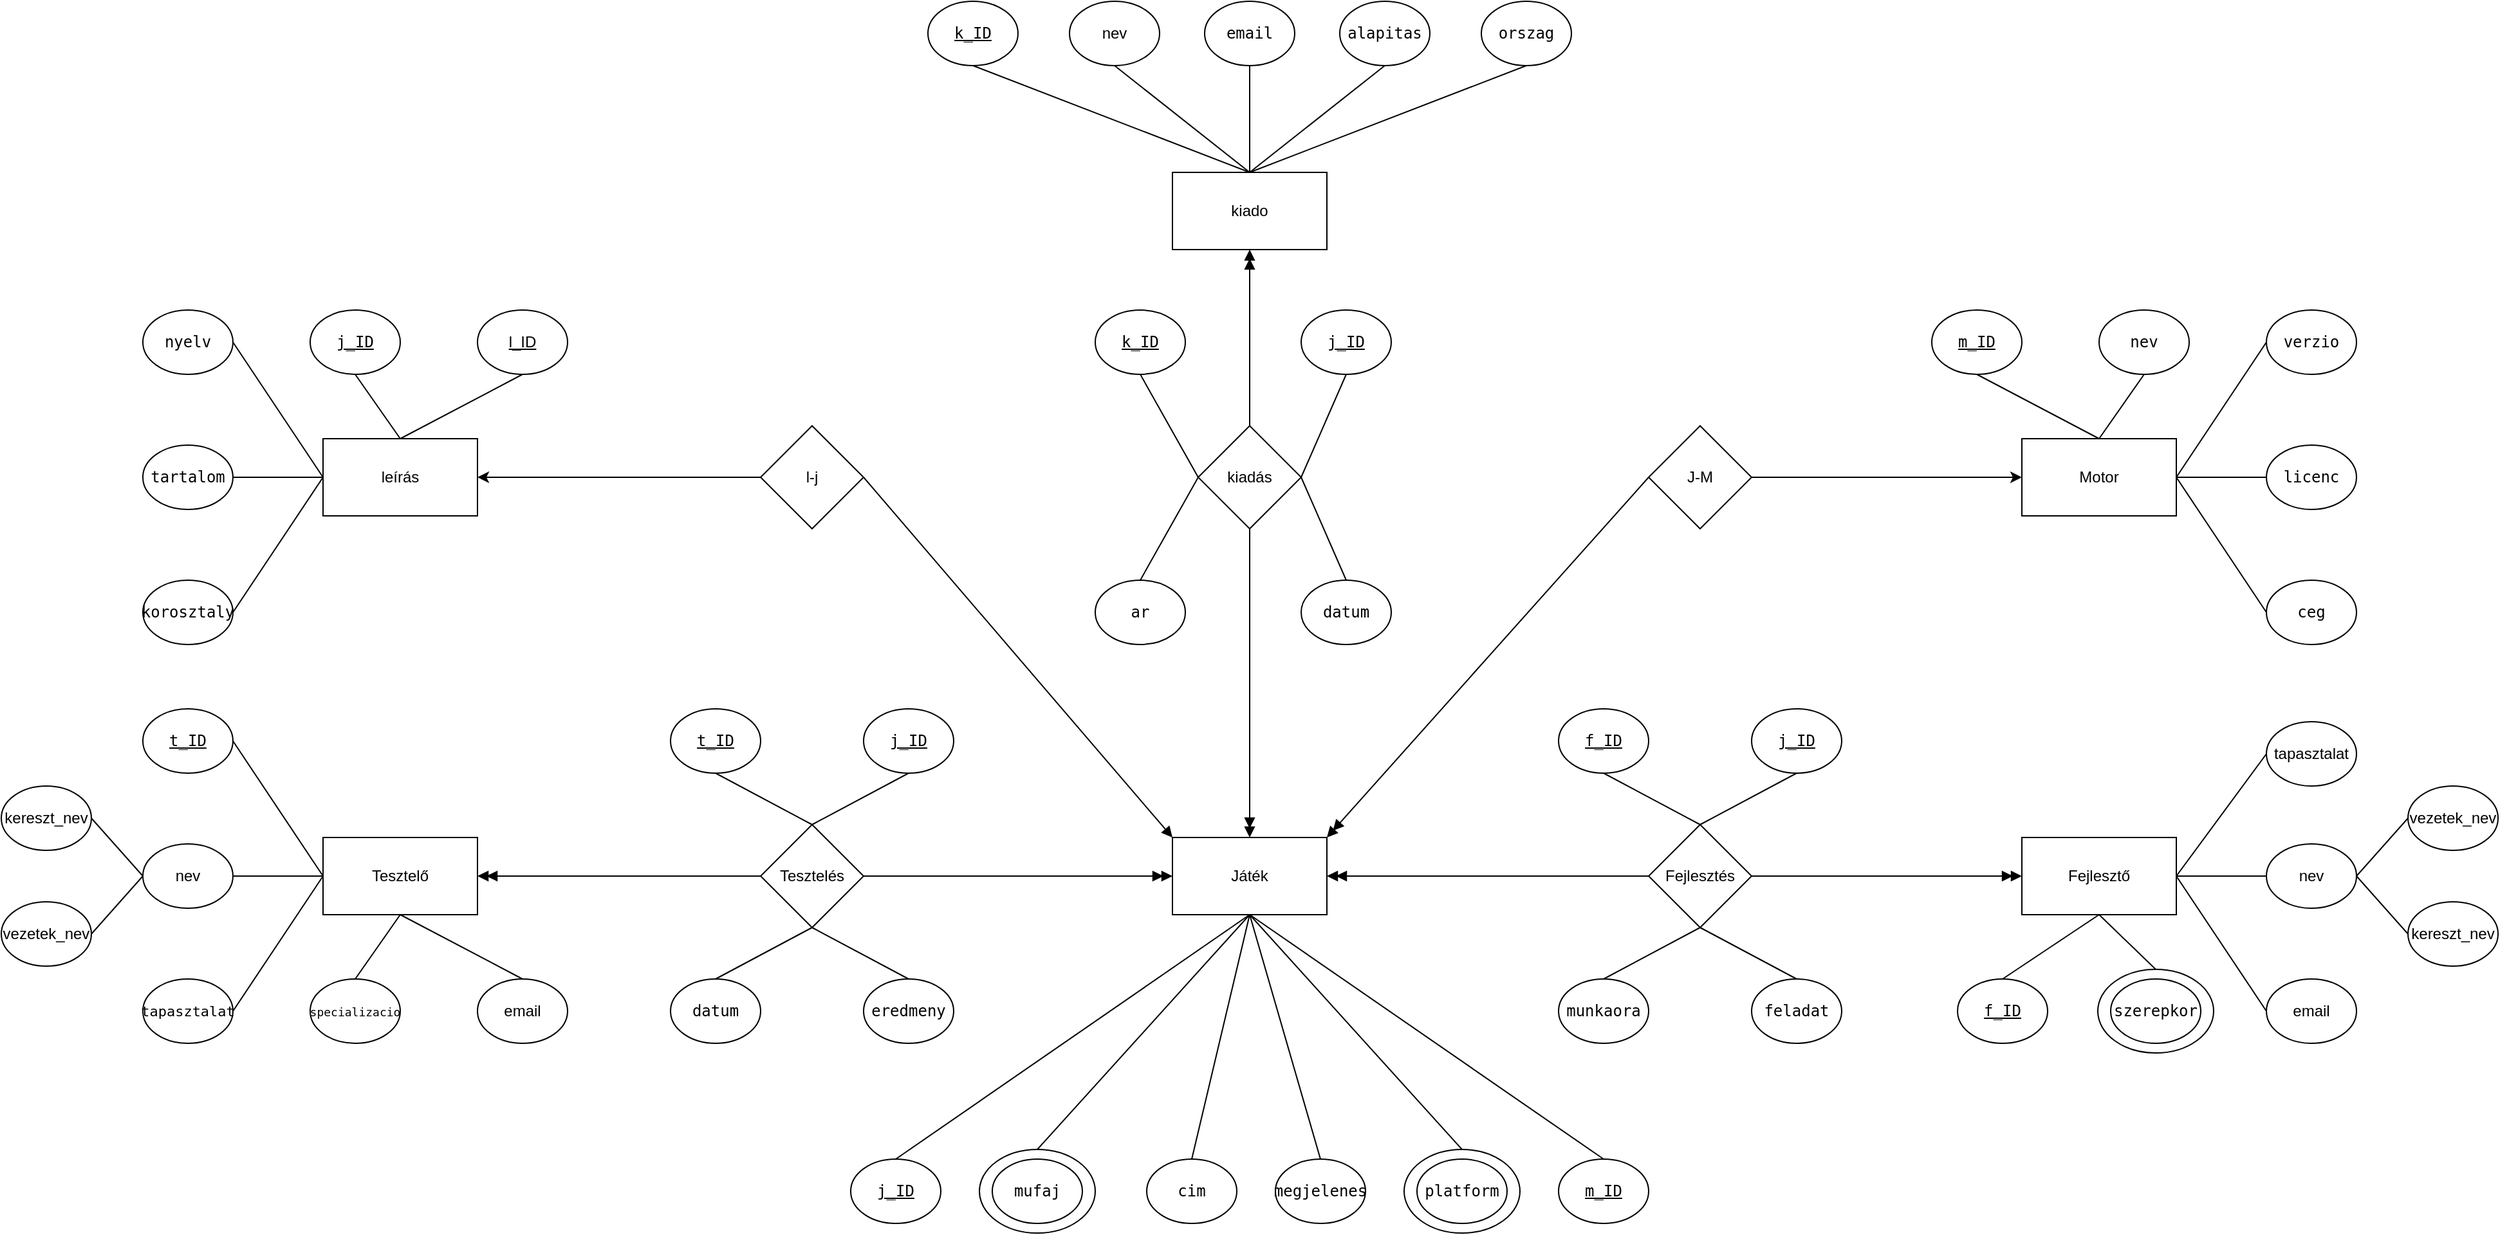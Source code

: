 <mxfile version="28.2.8">
  <diagram name="1 oldal" id="bDDifhVM9WBcjqxZVbRq">
    <mxGraphModel dx="2595" dy="1638" grid="1" gridSize="10" guides="1" tooltips="1" connect="1" arrows="1" fold="1" page="1" pageScale="1" pageWidth="1169" pageHeight="827" math="0" shadow="0">
      <root>
        <mxCell id="0" />
        <mxCell id="1" parent="0" />
        <mxCell id="b0E-b6A70vQdtOUJ7RUX-14" style="edgeStyle=orthogonalEdgeStyle;rounded=0;orthogonalLoop=1;jettySize=auto;html=1;exitX=0;exitY=0.5;exitDx=0;exitDy=0;endArrow=doubleBlock;endFill=1;entryX=1;entryY=0.5;entryDx=0;entryDy=0;" parent="1" source="b0E-b6A70vQdtOUJ7RUX-5" target="b0E-b6A70vQdtOUJ7RUX-25" edge="1">
          <mxGeometry relative="1" as="geometry">
            <mxPoint x="460" y="130" as="targetPoint" />
          </mxGeometry>
        </mxCell>
        <mxCell id="b0E-b6A70vQdtOUJ7RUX-15" style="edgeStyle=orthogonalEdgeStyle;rounded=0;orthogonalLoop=1;jettySize=auto;html=1;exitX=1;exitY=0.5;exitDx=0;exitDy=0;entryX=0;entryY=0.5;entryDx=0;entryDy=0;endArrow=doubleBlock;endFill=1;" parent="1" source="b0E-b6A70vQdtOUJ7RUX-5" target="b0E-b6A70vQdtOUJ7RUX-30" edge="1">
          <mxGeometry relative="1" as="geometry" />
        </mxCell>
        <mxCell id="b0E-b6A70vQdtOUJ7RUX-5" value="Fejlesztés" style="rhombus;whiteSpace=wrap;html=1;" parent="1" vertex="1">
          <mxGeometry x="730" y="280" width="80" height="80" as="geometry" />
        </mxCell>
        <mxCell id="b0E-b6A70vQdtOUJ7RUX-8" style="edgeStyle=orthogonalEdgeStyle;rounded=0;orthogonalLoop=1;jettySize=auto;html=1;exitX=1;exitY=0.5;exitDx=0;exitDy=0;entryX=0;entryY=0.5;entryDx=0;entryDy=0;endArrow=classic;endFill=1;" parent="1" source="b0E-b6A70vQdtOUJ7RUX-6" target="b0E-b6A70vQdtOUJ7RUX-29" edge="1">
          <mxGeometry relative="1" as="geometry" />
        </mxCell>
        <mxCell id="b0E-b6A70vQdtOUJ7RUX-6" value="J-M" style="rhombus;whiteSpace=wrap;html=1;" parent="1" vertex="1">
          <mxGeometry x="730" y="-30" width="80" height="80" as="geometry" />
        </mxCell>
        <mxCell id="b0E-b6A70vQdtOUJ7RUX-11" style="edgeStyle=orthogonalEdgeStyle;rounded=0;orthogonalLoop=1;jettySize=auto;html=1;exitX=0;exitY=0.5;exitDx=0;exitDy=0;entryX=1;entryY=0.5;entryDx=0;entryDy=0;endArrow=classic;endFill=1;" parent="1" source="b0E-b6A70vQdtOUJ7RUX-9" target="b0E-b6A70vQdtOUJ7RUX-32" edge="1">
          <mxGeometry relative="1" as="geometry" />
        </mxCell>
        <mxCell id="b0E-b6A70vQdtOUJ7RUX-9" value="l-j" style="rhombus;whiteSpace=wrap;html=1;" parent="1" vertex="1">
          <mxGeometry x="40" y="-30" width="80" height="80" as="geometry" />
        </mxCell>
        <mxCell id="b0E-b6A70vQdtOUJ7RUX-16" style="edgeStyle=orthogonalEdgeStyle;rounded=0;orthogonalLoop=1;jettySize=auto;html=1;exitX=1;exitY=0.5;exitDx=0;exitDy=0;entryX=0;entryY=0.5;entryDx=0;entryDy=0;endArrow=doubleBlock;endFill=1;" parent="1" source="b0E-b6A70vQdtOUJ7RUX-13" target="b0E-b6A70vQdtOUJ7RUX-25" edge="1">
          <mxGeometry relative="1" as="geometry">
            <Array as="points">
              <mxPoint x="290" y="320" />
              <mxPoint x="290" y="320" />
            </Array>
          </mxGeometry>
        </mxCell>
        <mxCell id="b0E-b6A70vQdtOUJ7RUX-17" style="edgeStyle=orthogonalEdgeStyle;rounded=0;orthogonalLoop=1;jettySize=auto;html=1;exitX=0;exitY=0.5;exitDx=0;exitDy=0;entryX=1;entryY=0.5;entryDx=0;entryDy=0;endArrow=doubleBlock;endFill=1;" parent="1" source="b0E-b6A70vQdtOUJ7RUX-13" target="b0E-b6A70vQdtOUJ7RUX-31" edge="1">
          <mxGeometry relative="1" as="geometry" />
        </mxCell>
        <mxCell id="b0E-b6A70vQdtOUJ7RUX-13" value="Tesztelés" style="rhombus;whiteSpace=wrap;html=1;" parent="1" vertex="1">
          <mxGeometry x="40" y="280" width="80" height="80" as="geometry" />
        </mxCell>
        <mxCell id="b0E-b6A70vQdtOUJ7RUX-19" value="kiadás" style="rhombus;whiteSpace=wrap;html=1;" parent="1" vertex="1">
          <mxGeometry x="380" y="-30" width="80" height="80" as="geometry" />
        </mxCell>
        <mxCell id="b0E-b6A70vQdtOUJ7RUX-23" value="" style="endArrow=none;html=1;rounded=0;exitX=0.5;exitY=0;exitDx=0;exitDy=0;entryX=0.5;entryY=1;entryDx=0;entryDy=0;endFill=0;startArrow=doubleBlock;startFill=1;" parent="1" source="b0E-b6A70vQdtOUJ7RUX-25" target="b0E-b6A70vQdtOUJ7RUX-19" edge="1">
          <mxGeometry width="50" height="50" relative="1" as="geometry">
            <mxPoint x="470" y="330" as="sourcePoint" />
            <mxPoint x="520" y="280" as="targetPoint" />
          </mxGeometry>
        </mxCell>
        <mxCell id="b0E-b6A70vQdtOUJ7RUX-24" value="" style="endArrow=none;html=1;rounded=0;exitX=0.5;exitY=1;exitDx=0;exitDy=0;endFill=0;startArrow=doubleBlock;startFill=1;" parent="1" source="b0E-b6A70vQdtOUJ7RUX-28" target="b0E-b6A70vQdtOUJ7RUX-19" edge="1">
          <mxGeometry width="50" height="50" relative="1" as="geometry">
            <mxPoint x="590" y="-177" as="sourcePoint" />
            <mxPoint x="420" y="23" as="targetPoint" />
          </mxGeometry>
        </mxCell>
        <mxCell id="b0E-b6A70vQdtOUJ7RUX-25" value="Játék" style="rounded=0;whiteSpace=wrap;html=1;" parent="1" vertex="1">
          <mxGeometry x="360" y="290" width="120" height="60" as="geometry" />
        </mxCell>
        <mxCell id="b0E-b6A70vQdtOUJ7RUX-28" value="kiado" style="rounded=0;whiteSpace=wrap;html=1;" parent="1" vertex="1">
          <mxGeometry x="360" y="-227" width="120" height="60" as="geometry" />
        </mxCell>
        <mxCell id="b0E-b6A70vQdtOUJ7RUX-29" value="Motor" style="rounded=0;whiteSpace=wrap;html=1;" parent="1" vertex="1">
          <mxGeometry x="1020" y="-20" width="120" height="60" as="geometry" />
        </mxCell>
        <mxCell id="b0E-b6A70vQdtOUJ7RUX-30" value="Fejlesztő" style="rounded=0;whiteSpace=wrap;html=1;" parent="1" vertex="1">
          <mxGeometry x="1020" y="290" width="120" height="60" as="geometry" />
        </mxCell>
        <mxCell id="b0E-b6A70vQdtOUJ7RUX-31" value="Tesztelő" style="rounded=0;whiteSpace=wrap;html=1;" parent="1" vertex="1">
          <mxGeometry x="-300" y="290" width="120" height="60" as="geometry" />
        </mxCell>
        <mxCell id="b0E-b6A70vQdtOUJ7RUX-32" value="leírás" style="rounded=0;whiteSpace=wrap;html=1;" parent="1" vertex="1">
          <mxGeometry x="-300" y="-20" width="120" height="60" as="geometry" />
        </mxCell>
        <mxCell id="b0E-b6A70vQdtOUJ7RUX-36" value="&lt;code data-end=&quot;597&quot; data-start=&quot;592&quot;&gt;cim&lt;/code&gt;" style="ellipse;whiteSpace=wrap;html=1;" parent="1" vertex="1">
          <mxGeometry x="340" y="540" width="70" height="50" as="geometry" />
        </mxCell>
        <mxCell id="b0E-b6A70vQdtOUJ7RUX-38" value="&lt;code data-end=&quot;580&quot; data-start=&quot;571&quot;&gt;&lt;u&gt;j_ID&lt;/u&gt;&lt;/code&gt;" style="ellipse;whiteSpace=wrap;html=1;" parent="1" vertex="1">
          <mxGeometry x="110" y="540" width="70" height="50" as="geometry" />
        </mxCell>
        <mxCell id="b0E-b6A70vQdtOUJ7RUX-41" value="&lt;code data-end=&quot;676&quot; data-start=&quot;661&quot;&gt;megjelenes&lt;/code&gt;" style="ellipse;whiteSpace=wrap;html=1;" parent="1" vertex="1">
          <mxGeometry x="440" y="540" width="70" height="50" as="geometry" />
        </mxCell>
        <mxCell id="b0E-b6A70vQdtOUJ7RUX-42" value="&lt;code data-end=&quot;710&quot; data-start=&quot;700&quot;&gt;platform&lt;/code&gt;" style="ellipse;whiteSpace=wrap;html=1;" parent="1" vertex="1">
          <mxGeometry x="550" y="540" width="70" height="50" as="geometry" />
        </mxCell>
        <mxCell id="b0E-b6A70vQdtOUJ7RUX-43" value="&lt;code data-end=&quot;754&quot; data-start=&quot;745&quot;&gt;&lt;u&gt;m_ID&lt;/u&gt;&lt;/code&gt;" style="ellipse;whiteSpace=wrap;html=1;" parent="1" vertex="1">
          <mxGeometry x="660" y="540" width="70" height="50" as="geometry" />
        </mxCell>
        <mxCell id="b0E-b6A70vQdtOUJ7RUX-47" value="tapasztalat" style="ellipse;whiteSpace=wrap;html=1;" parent="1" vertex="1">
          <mxGeometry x="1210" y="200" width="70" height="50" as="geometry" />
        </mxCell>
        <mxCell id="b0E-b6A70vQdtOUJ7RUX-48" value="&lt;code data-end=&quot;1097&quot; data-start=&quot;1084&quot;&gt;&lt;font&gt;&lt;u&gt;f_ID&lt;/u&gt;&lt;/font&gt;&lt;/code&gt;" style="ellipse;whiteSpace=wrap;html=1;" parent="1" vertex="1">
          <mxGeometry x="970" y="400" width="70" height="50" as="geometry" />
        </mxCell>
        <mxCell id="b0E-b6A70vQdtOUJ7RUX-49" value="email" style="ellipse;whiteSpace=wrap;html=1;" parent="1" vertex="1">
          <mxGeometry x="1210" y="400" width="70" height="50" as="geometry" />
        </mxCell>
        <mxCell id="b0E-b6A70vQdtOUJ7RUX-50" value="nev" style="ellipse;whiteSpace=wrap;html=1;" parent="1" vertex="1">
          <mxGeometry x="1210" y="295" width="70" height="50" as="geometry" />
        </mxCell>
        <mxCell id="b0E-b6A70vQdtOUJ7RUX-51" value="&lt;code data-end=&quot;1475&quot; data-start=&quot;1466&quot;&gt;&lt;u&gt;m_ID&lt;/u&gt;&lt;/code&gt;" style="ellipse;whiteSpace=wrap;html=1;" parent="1" vertex="1">
          <mxGeometry x="950" y="-120" width="70" height="50" as="geometry" />
        </mxCell>
        <mxCell id="b0E-b6A70vQdtOUJ7RUX-52" value="&lt;code data-end=&quot;1492&quot; data-start=&quot;1487&quot;&gt;nev&lt;/code&gt;" style="ellipse;whiteSpace=wrap;html=1;" parent="1" vertex="1">
          <mxGeometry x="1080" y="-120" width="70" height="50" as="geometry" />
        </mxCell>
        <mxCell id="b0E-b6A70vQdtOUJ7RUX-53" value="&lt;code data-end=&quot;1545&quot; data-start=&quot;1537&quot;&gt;verzio&lt;/code&gt;" style="ellipse;whiteSpace=wrap;html=1;" parent="1" vertex="1">
          <mxGeometry x="1210" y="-120" width="70" height="50" as="geometry" />
        </mxCell>
        <mxCell id="b0E-b6A70vQdtOUJ7RUX-54" value="&lt;code data-end=&quot;1584&quot; data-start=&quot;1570&quot;&gt;licenc&lt;/code&gt;" style="ellipse;whiteSpace=wrap;html=1;" parent="1" vertex="1">
          <mxGeometry x="1210" y="-15" width="70" height="50" as="geometry" />
        </mxCell>
        <mxCell id="b0E-b6A70vQdtOUJ7RUX-55" value="&lt;code data-end=&quot;1632&quot; data-start=&quot;1617&quot;&gt;ceg&lt;/code&gt;" style="ellipse;whiteSpace=wrap;html=1;" parent="1" vertex="1">
          <mxGeometry x="1210" y="90" width="70" height="50" as="geometry" />
        </mxCell>
        <mxCell id="b0E-b6A70vQdtOUJ7RUX-57" value="&lt;code data-end=&quot;2420&quot; data-start=&quot;2410&quot;&gt;&lt;u&gt;k_ID&lt;/u&gt;&lt;/code&gt;" style="ellipse;whiteSpace=wrap;html=1;" parent="1" vertex="1">
          <mxGeometry x="170" y="-360" width="70" height="50" as="geometry" />
        </mxCell>
        <mxCell id="b0E-b6A70vQdtOUJ7RUX-58" value="nev" style="ellipse;whiteSpace=wrap;html=1;" parent="1" vertex="1">
          <mxGeometry x="280" y="-360" width="70" height="50" as="geometry" />
        </mxCell>
        <mxCell id="b0E-b6A70vQdtOUJ7RUX-59" value="&lt;code data-end=&quot;2460&quot; data-start=&quot;2453&quot;&gt;orszag&lt;/code&gt;" style="ellipse;whiteSpace=wrap;html=1;" parent="1" vertex="1">
          <mxGeometry x="600" y="-360" width="70" height="50" as="geometry" />
        </mxCell>
        <mxCell id="b0E-b6A70vQdtOUJ7RUX-60" value="&lt;code data-end=&quot;2526&quot; data-start=&quot;2516&quot;&gt;alapitas&lt;/code&gt;" style="ellipse;whiteSpace=wrap;html=1;" parent="1" vertex="1">
          <mxGeometry x="490" y="-360" width="70" height="50" as="geometry" />
        </mxCell>
        <mxCell id="b0E-b6A70vQdtOUJ7RUX-61" value="&lt;code data-end=&quot;2579&quot; data-start=&quot;2557&quot;&gt;email&lt;/code&gt;" style="ellipse;whiteSpace=wrap;html=1;" parent="1" vertex="1">
          <mxGeometry x="385" y="-360" width="70" height="50" as="geometry" />
        </mxCell>
        <mxCell id="b0E-b6A70vQdtOUJ7RUX-77" value="&lt;code data-end=&quot;1545&quot; data-start=&quot;1537&quot;&gt;nyelv&lt;/code&gt;" style="ellipse;whiteSpace=wrap;html=1;" parent="1" vertex="1">
          <mxGeometry x="-440" y="-120" width="70" height="50" as="geometry" />
        </mxCell>
        <mxCell id="b0E-b6A70vQdtOUJ7RUX-78" value="&lt;code data-end=&quot;1584&quot; data-start=&quot;1570&quot;&gt;tartalom&lt;/code&gt;" style="ellipse;whiteSpace=wrap;html=1;" parent="1" vertex="1">
          <mxGeometry x="-440" y="-15" width="70" height="50" as="geometry" />
        </mxCell>
        <mxCell id="b0E-b6A70vQdtOUJ7RUX-79" value="&lt;code data-end=&quot;1632&quot; data-start=&quot;1617&quot;&gt;korosztaly&lt;/code&gt;" style="ellipse;whiteSpace=wrap;html=1;" parent="1" vertex="1">
          <mxGeometry x="-440" y="90" width="70" height="50" as="geometry" />
        </mxCell>
        <mxCell id="b0E-b6A70vQdtOUJ7RUX-80" value="&lt;code data-end=&quot;2420&quot; data-start=&quot;2410&quot;&gt;&lt;u&gt;t_ID&lt;/u&gt;&lt;/code&gt;" style="ellipse;whiteSpace=wrap;html=1;" parent="1" vertex="1">
          <mxGeometry x="-440" y="190" width="70" height="50" as="geometry" />
        </mxCell>
        <mxCell id="b0E-b6A70vQdtOUJ7RUX-81" value="nev" style="ellipse;whiteSpace=wrap;html=1;" parent="1" vertex="1">
          <mxGeometry x="-440" y="295" width="70" height="50" as="geometry" />
        </mxCell>
        <mxCell id="b0E-b6A70vQdtOUJ7RUX-82" value="&lt;code data-end=&quot;2460&quot; data-start=&quot;2453&quot;&gt;&lt;font style=&quot;font-size: 11px;&quot;&gt;tapasztalat&lt;/font&gt;&lt;/code&gt;" style="ellipse;whiteSpace=wrap;html=1;" parent="1" vertex="1">
          <mxGeometry x="-440" y="400" width="70" height="50" as="geometry" />
        </mxCell>
        <mxCell id="b0E-b6A70vQdtOUJ7RUX-83" value="&lt;code data-end=&quot;2152&quot; data-start=&quot;2137&quot;&gt;&lt;font style=&quot;font-size: 9px;&quot;&gt;specializacio&lt;/font&gt;&lt;/code&gt;" style="ellipse;whiteSpace=wrap;html=1;" parent="1" vertex="1">
          <mxGeometry x="-310" y="400" width="70" height="50" as="geometry" />
        </mxCell>
        <mxCell id="b0E-b6A70vQdtOUJ7RUX-84" value="email" style="ellipse;whiteSpace=wrap;html=1;" parent="1" vertex="1">
          <mxGeometry x="-180" y="400" width="70" height="50" as="geometry" />
        </mxCell>
        <mxCell id="b0E-b6A70vQdtOUJ7RUX-85" value="&lt;code data-end=&quot;1791&quot; data-start=&quot;1786&quot;&gt;&lt;u&gt;j_ID&lt;/u&gt;&lt;/code&gt;" style="ellipse;whiteSpace=wrap;html=1;" parent="1" vertex="1">
          <mxGeometry x="-310" y="-120" width="70" height="50" as="geometry" />
        </mxCell>
        <mxCell id="b0E-b6A70vQdtOUJ7RUX-86" value="&lt;u&gt;l_ID&lt;/u&gt;" style="ellipse;whiteSpace=wrap;html=1;" parent="1" vertex="1">
          <mxGeometry x="-180" y="-120" width="70" height="50" as="geometry" />
        </mxCell>
        <mxCell id="b0E-b6A70vQdtOUJ7RUX-88" value="&lt;code data-end=&quot;1097&quot; data-start=&quot;1084&quot;&gt;&lt;font&gt;&lt;u&gt;f_ID&lt;/u&gt;&lt;/font&gt;&lt;/code&gt;" style="ellipse;whiteSpace=wrap;html=1;" parent="1" vertex="1">
          <mxGeometry x="660" y="190" width="70" height="50" as="geometry" />
        </mxCell>
        <mxCell id="b0E-b6A70vQdtOUJ7RUX-89" value="&lt;code data-end=&quot;1097&quot; data-start=&quot;1084&quot;&gt;&lt;font&gt;&lt;u&gt;j_ID&lt;/u&gt;&lt;/font&gt;&lt;/code&gt;" style="ellipse;whiteSpace=wrap;html=1;" parent="1" vertex="1">
          <mxGeometry x="810" y="190" width="70" height="50" as="geometry" />
        </mxCell>
        <mxCell id="b0E-b6A70vQdtOUJ7RUX-90" value="&lt;code data-end=&quot;1097&quot; data-start=&quot;1084&quot;&gt;&lt;font&gt;feladat&lt;/font&gt;&lt;/code&gt;" style="ellipse;whiteSpace=wrap;html=1;" parent="1" vertex="1">
          <mxGeometry x="810" y="400" width="70" height="50" as="geometry" />
        </mxCell>
        <mxCell id="b0E-b6A70vQdtOUJ7RUX-91" value="&lt;code data-end=&quot;1097&quot; data-start=&quot;1084&quot;&gt;&lt;font&gt;munkaora&lt;/font&gt;&lt;/code&gt;" style="ellipse;whiteSpace=wrap;html=1;" parent="1" vertex="1">
          <mxGeometry x="660" y="400" width="70" height="50" as="geometry" />
        </mxCell>
        <mxCell id="b0E-b6A70vQdtOUJ7RUX-109" value="" style="ellipse;whiteSpace=wrap;html=1;fillColor=none;" parent="1" vertex="1">
          <mxGeometry x="540" y="532.5" width="90" height="65" as="geometry" />
        </mxCell>
        <mxCell id="b0E-b6A70vQdtOUJ7RUX-111" value="&lt;code data-end=&quot;2579&quot; data-start=&quot;2557&quot;&gt;&lt;u&gt;k_ID&lt;/u&gt;&lt;/code&gt;" style="ellipse;whiteSpace=wrap;html=1;" parent="1" vertex="1">
          <mxGeometry x="300" y="-120" width="70" height="50" as="geometry" />
        </mxCell>
        <mxCell id="b0E-b6A70vQdtOUJ7RUX-112" value="&lt;code data-end=&quot;2579&quot; data-start=&quot;2557&quot;&gt;&lt;u&gt;j_ID&lt;/u&gt;&lt;/code&gt;" style="ellipse;whiteSpace=wrap;html=1;" parent="1" vertex="1">
          <mxGeometry x="460" y="-120" width="70" height="50" as="geometry" />
        </mxCell>
        <mxCell id="b0E-b6A70vQdtOUJ7RUX-113" value="&lt;code data-end=&quot;2579&quot; data-start=&quot;2557&quot;&gt;ar&lt;/code&gt;" style="ellipse;whiteSpace=wrap;html=1;" parent="1" vertex="1">
          <mxGeometry x="300" y="90" width="70" height="50" as="geometry" />
        </mxCell>
        <mxCell id="b0E-b6A70vQdtOUJ7RUX-114" value="&lt;code data-end=&quot;2579&quot; data-start=&quot;2557&quot;&gt;datum&lt;/code&gt;" style="ellipse;whiteSpace=wrap;html=1;" parent="1" vertex="1">
          <mxGeometry x="460" y="90" width="70" height="50" as="geometry" />
        </mxCell>
        <mxCell id="b0E-b6A70vQdtOUJ7RUX-115" value="&lt;code data-end=&quot;2579&quot; data-start=&quot;2557&quot;&gt;&lt;u&gt;t_ID&lt;/u&gt;&lt;/code&gt;" style="ellipse;whiteSpace=wrap;html=1;" parent="1" vertex="1">
          <mxGeometry x="-30" y="190" width="70" height="50" as="geometry" />
        </mxCell>
        <mxCell id="b0E-b6A70vQdtOUJ7RUX-116" value="&lt;code data-end=&quot;2579&quot; data-start=&quot;2557&quot;&gt;&lt;u&gt;j_ID&lt;/u&gt;&lt;/code&gt;" style="ellipse;whiteSpace=wrap;html=1;" parent="1" vertex="1">
          <mxGeometry x="120" y="190" width="70" height="50" as="geometry" />
        </mxCell>
        <mxCell id="b0E-b6A70vQdtOUJ7RUX-117" value="&lt;code data-end=&quot;2579&quot; data-start=&quot;2557&quot;&gt;datum&lt;/code&gt;" style="ellipse;whiteSpace=wrap;html=1;" parent="1" vertex="1">
          <mxGeometry x="-30" y="400" width="70" height="50" as="geometry" />
        </mxCell>
        <mxCell id="b0E-b6A70vQdtOUJ7RUX-118" value="&lt;code data-end=&quot;2579&quot; data-start=&quot;2557&quot;&gt;eredmeny&lt;/code&gt;" style="ellipse;whiteSpace=wrap;html=1;" parent="1" vertex="1">
          <mxGeometry x="120" y="400" width="70" height="50" as="geometry" />
        </mxCell>
        <mxCell id="b0E-b6A70vQdtOUJ7RUX-123" value="" style="endArrow=none;html=1;rounded=0;exitX=0.5;exitY=1;exitDx=0;exitDy=0;entryX=0.5;entryY=0;entryDx=0;entryDy=0;" parent="1" source="b0E-b6A70vQdtOUJ7RUX-30" target="b0E-b6A70vQdtOUJ7RUX-48" edge="1">
          <mxGeometry width="50" height="50" relative="1" as="geometry">
            <mxPoint x="1100" y="527.5" as="sourcePoint" />
            <mxPoint x="1150" y="477.5" as="targetPoint" />
          </mxGeometry>
        </mxCell>
        <mxCell id="b0E-b6A70vQdtOUJ7RUX-124" value="" style="endArrow=none;html=1;rounded=0;entryX=1;entryY=0.5;entryDx=0;entryDy=0;exitX=0;exitY=0.5;exitDx=0;exitDy=0;" parent="1" source="b0E-b6A70vQdtOUJ7RUX-50" target="b0E-b6A70vQdtOUJ7RUX-30" edge="1">
          <mxGeometry width="50" height="50" relative="1" as="geometry">
            <mxPoint x="1100" y="527.5" as="sourcePoint" />
            <mxPoint x="1150" y="477.5" as="targetPoint" />
          </mxGeometry>
        </mxCell>
        <mxCell id="b0E-b6A70vQdtOUJ7RUX-125" value="" style="endArrow=none;html=1;rounded=0;exitX=0.5;exitY=1;exitDx=0;exitDy=0;entryX=0.5;entryY=0;entryDx=0;entryDy=0;" parent="1" source="b0E-b6A70vQdtOUJ7RUX-30" target="b0E-b6A70vQdtOUJ7RUX-108" edge="1">
          <mxGeometry width="50" height="50" relative="1" as="geometry">
            <mxPoint x="1100" y="527.5" as="sourcePoint" />
            <mxPoint x="1150" y="477.5" as="targetPoint" />
          </mxGeometry>
        </mxCell>
        <mxCell id="b0E-b6A70vQdtOUJ7RUX-126" value="" style="endArrow=none;html=1;rounded=0;exitX=1;exitY=0.5;exitDx=0;exitDy=0;entryX=0;entryY=0.5;entryDx=0;entryDy=0;" parent="1" source="b0E-b6A70vQdtOUJ7RUX-30" target="b0E-b6A70vQdtOUJ7RUX-49" edge="1">
          <mxGeometry width="50" height="50" relative="1" as="geometry">
            <mxPoint x="1100" y="527.5" as="sourcePoint" />
            <mxPoint x="1150" y="477.5" as="targetPoint" />
          </mxGeometry>
        </mxCell>
        <mxCell id="b0E-b6A70vQdtOUJ7RUX-127" value="" style="endArrow=none;html=1;rounded=0;exitX=1;exitY=0.5;exitDx=0;exitDy=0;entryX=0;entryY=0.5;entryDx=0;entryDy=0;" parent="1" source="b0E-b6A70vQdtOUJ7RUX-30" target="b0E-b6A70vQdtOUJ7RUX-47" edge="1">
          <mxGeometry width="50" height="50" relative="1" as="geometry">
            <mxPoint x="1100" y="527.5" as="sourcePoint" />
            <mxPoint x="1475" y="367.5" as="targetPoint" />
          </mxGeometry>
        </mxCell>
        <mxCell id="b0E-b6A70vQdtOUJ7RUX-128" value="" style="endArrow=none;html=1;rounded=0;exitX=0.5;exitY=0;exitDx=0;exitDy=0;entryX=0.5;entryY=1;entryDx=0;entryDy=0;" parent="1" source="b0E-b6A70vQdtOUJ7RUX-5" target="b0E-b6A70vQdtOUJ7RUX-88" edge="1">
          <mxGeometry width="50" height="50" relative="1" as="geometry">
            <mxPoint x="1100" y="687.5" as="sourcePoint" />
            <mxPoint x="1150" y="637.5" as="targetPoint" />
          </mxGeometry>
        </mxCell>
        <mxCell id="b0E-b6A70vQdtOUJ7RUX-129" value="" style="endArrow=none;html=1;rounded=0;entryX=0.5;entryY=1;entryDx=0;entryDy=0;exitX=0.5;exitY=0;exitDx=0;exitDy=0;" parent="1" source="b0E-b6A70vQdtOUJ7RUX-5" target="b0E-b6A70vQdtOUJ7RUX-89" edge="1">
          <mxGeometry width="50" height="50" relative="1" as="geometry">
            <mxPoint x="1200" y="748" as="sourcePoint" />
            <mxPoint x="1150" y="637.5" as="targetPoint" />
          </mxGeometry>
        </mxCell>
        <mxCell id="b0E-b6A70vQdtOUJ7RUX-130" value="" style="endArrow=none;html=1;rounded=0;exitX=0.5;exitY=1;exitDx=0;exitDy=0;entryX=0.5;entryY=0;entryDx=0;entryDy=0;" parent="1" source="b0E-b6A70vQdtOUJ7RUX-5" target="b0E-b6A70vQdtOUJ7RUX-90" edge="1">
          <mxGeometry width="50" height="50" relative="1" as="geometry">
            <mxPoint x="1100" y="687.5" as="sourcePoint" />
            <mxPoint x="1150" y="637.5" as="targetPoint" />
          </mxGeometry>
        </mxCell>
        <mxCell id="b0E-b6A70vQdtOUJ7RUX-131" value="" style="endArrow=none;html=1;rounded=0;exitX=0.5;exitY=0;exitDx=0;exitDy=0;entryX=0.5;entryY=1;entryDx=0;entryDy=0;" parent="1" source="b0E-b6A70vQdtOUJ7RUX-91" target="b0E-b6A70vQdtOUJ7RUX-5" edge="1">
          <mxGeometry width="50" height="50" relative="1" as="geometry">
            <mxPoint x="1100" y="687.5" as="sourcePoint" />
            <mxPoint x="1280" y="747.5" as="targetPoint" />
          </mxGeometry>
        </mxCell>
        <mxCell id="b0E-b6A70vQdtOUJ7RUX-132" value="" style="endArrow=none;html=1;rounded=0;entryX=0.5;entryY=0;entryDx=0;entryDy=0;exitX=0.5;exitY=1;exitDx=0;exitDy=0;" parent="1" source="b0E-b6A70vQdtOUJ7RUX-51" target="b0E-b6A70vQdtOUJ7RUX-29" edge="1">
          <mxGeometry width="50" height="50" relative="1" as="geometry">
            <mxPoint x="1010" y="90" as="sourcePoint" />
            <mxPoint x="1060" y="40" as="targetPoint" />
          </mxGeometry>
        </mxCell>
        <mxCell id="b0E-b6A70vQdtOUJ7RUX-133" value="" style="endArrow=none;html=1;rounded=0;exitX=0.5;exitY=0;exitDx=0;exitDy=0;entryX=0.5;entryY=1;entryDx=0;entryDy=0;" parent="1" source="b0E-b6A70vQdtOUJ7RUX-29" target="b0E-b6A70vQdtOUJ7RUX-52" edge="1">
          <mxGeometry width="50" height="50" relative="1" as="geometry">
            <mxPoint x="1010" y="90" as="sourcePoint" />
            <mxPoint x="1060" y="40" as="targetPoint" />
          </mxGeometry>
        </mxCell>
        <mxCell id="b0E-b6A70vQdtOUJ7RUX-134" value="" style="endArrow=none;html=1;rounded=0;entryX=1;entryY=0.5;entryDx=0;entryDy=0;exitX=0;exitY=0.5;exitDx=0;exitDy=0;" parent="1" source="b0E-b6A70vQdtOUJ7RUX-53" target="b0E-b6A70vQdtOUJ7RUX-29" edge="1">
          <mxGeometry width="50" height="50" relative="1" as="geometry">
            <mxPoint x="1010" y="90" as="sourcePoint" />
            <mxPoint x="1060" y="40" as="targetPoint" />
          </mxGeometry>
        </mxCell>
        <mxCell id="b0E-b6A70vQdtOUJ7RUX-135" value="" style="endArrow=none;html=1;rounded=0;entryX=1;entryY=0.5;entryDx=0;entryDy=0;exitX=0;exitY=0.5;exitDx=0;exitDy=0;" parent="1" source="b0E-b6A70vQdtOUJ7RUX-54" target="b0E-b6A70vQdtOUJ7RUX-29" edge="1">
          <mxGeometry width="50" height="50" relative="1" as="geometry">
            <mxPoint x="1010" y="90" as="sourcePoint" />
            <mxPoint x="1060" y="40" as="targetPoint" />
          </mxGeometry>
        </mxCell>
        <mxCell id="b0E-b6A70vQdtOUJ7RUX-136" value="" style="endArrow=none;html=1;rounded=0;exitX=0;exitY=0.5;exitDx=0;exitDy=0;entryX=1;entryY=0.5;entryDx=0;entryDy=0;" parent="1" source="b0E-b6A70vQdtOUJ7RUX-55" target="b0E-b6A70vQdtOUJ7RUX-29" edge="1">
          <mxGeometry width="50" height="50" relative="1" as="geometry">
            <mxPoint x="1010" y="90" as="sourcePoint" />
            <mxPoint x="1060" y="40" as="targetPoint" />
          </mxGeometry>
        </mxCell>
        <mxCell id="b0E-b6A70vQdtOUJ7RUX-137" value="" style="endArrow=none;html=1;rounded=0;entryX=0.5;entryY=1;entryDx=0;entryDy=0;exitX=0.5;exitY=0;exitDx=0;exitDy=0;" parent="1" source="b0E-b6A70vQdtOUJ7RUX-28" target="b0E-b6A70vQdtOUJ7RUX-57" edge="1">
          <mxGeometry width="50" height="50" relative="1" as="geometry">
            <mxPoint x="1230" y="-427" as="sourcePoint" />
            <mxPoint x="1280" y="-477" as="targetPoint" />
          </mxGeometry>
        </mxCell>
        <mxCell id="b0E-b6A70vQdtOUJ7RUX-138" value="" style="endArrow=none;html=1;rounded=0;exitX=0.5;exitY=0;exitDx=0;exitDy=0;entryX=0.5;entryY=1;entryDx=0;entryDy=0;" parent="1" source="b0E-b6A70vQdtOUJ7RUX-28" target="b0E-b6A70vQdtOUJ7RUX-58" edge="1">
          <mxGeometry width="50" height="50" relative="1" as="geometry">
            <mxPoint x="1230" y="-427" as="sourcePoint" />
            <mxPoint x="1280" y="-477" as="targetPoint" />
          </mxGeometry>
        </mxCell>
        <mxCell id="b0E-b6A70vQdtOUJ7RUX-139" value="" style="endArrow=none;html=1;rounded=0;exitX=0.5;exitY=0;exitDx=0;exitDy=0;entryX=0.5;entryY=1;entryDx=0;entryDy=0;" parent="1" source="b0E-b6A70vQdtOUJ7RUX-28" target="b0E-b6A70vQdtOUJ7RUX-59" edge="1">
          <mxGeometry width="50" height="50" relative="1" as="geometry">
            <mxPoint x="1230" y="-427" as="sourcePoint" />
            <mxPoint x="1280" y="-477" as="targetPoint" />
          </mxGeometry>
        </mxCell>
        <mxCell id="b0E-b6A70vQdtOUJ7RUX-140" value="" style="endArrow=none;html=1;rounded=0;exitX=0.5;exitY=0;exitDx=0;exitDy=0;entryX=0.5;entryY=1;entryDx=0;entryDy=0;" parent="1" source="b0E-b6A70vQdtOUJ7RUX-28" target="b0E-b6A70vQdtOUJ7RUX-60" edge="1">
          <mxGeometry width="50" height="50" relative="1" as="geometry">
            <mxPoint x="1230" y="-297" as="sourcePoint" />
            <mxPoint x="1280" y="-347" as="targetPoint" />
          </mxGeometry>
        </mxCell>
        <mxCell id="b0E-b6A70vQdtOUJ7RUX-141" value="" style="endArrow=none;html=1;rounded=0;entryX=0.5;entryY=0;entryDx=0;entryDy=0;exitX=0.5;exitY=1;exitDx=0;exitDy=0;" parent="1" source="b0E-b6A70vQdtOUJ7RUX-61" target="b0E-b6A70vQdtOUJ7RUX-28" edge="1">
          <mxGeometry width="50" height="50" relative="1" as="geometry">
            <mxPoint x="1230" y="-297" as="sourcePoint" />
            <mxPoint x="1280" y="-347" as="targetPoint" />
          </mxGeometry>
        </mxCell>
        <mxCell id="b0E-b6A70vQdtOUJ7RUX-142" value="" style="endArrow=none;html=1;rounded=0;exitX=1;exitY=0.5;exitDx=0;exitDy=0;entryX=0.5;entryY=1;entryDx=0;entryDy=0;" parent="1" source="b0E-b6A70vQdtOUJ7RUX-19" target="b0E-b6A70vQdtOUJ7RUX-112" edge="1">
          <mxGeometry width="50" height="50" relative="1" as="geometry">
            <mxPoint x="880" y="-500" as="sourcePoint" />
            <mxPoint x="930" y="-550" as="targetPoint" />
          </mxGeometry>
        </mxCell>
        <mxCell id="b0E-b6A70vQdtOUJ7RUX-143" value="" style="endArrow=none;html=1;rounded=0;entryX=0.5;entryY=1;entryDx=0;entryDy=0;exitX=0;exitY=0.5;exitDx=0;exitDy=0;" parent="1" source="b0E-b6A70vQdtOUJ7RUX-19" target="b0E-b6A70vQdtOUJ7RUX-111" edge="1">
          <mxGeometry width="50" height="50" relative="1" as="geometry">
            <mxPoint x="880" y="-480" as="sourcePoint" />
            <mxPoint x="930" y="-550" as="targetPoint" />
          </mxGeometry>
        </mxCell>
        <mxCell id="b0E-b6A70vQdtOUJ7RUX-144" value="" style="endArrow=none;html=1;rounded=0;exitX=0.5;exitY=0;exitDx=0;exitDy=0;entryX=0;entryY=0.5;entryDx=0;entryDy=0;" parent="1" source="b0E-b6A70vQdtOUJ7RUX-113" target="b0E-b6A70vQdtOUJ7RUX-19" edge="1">
          <mxGeometry width="50" height="50" relative="1" as="geometry">
            <mxPoint x="880" y="-320" as="sourcePoint" />
            <mxPoint x="930" y="-370" as="targetPoint" />
          </mxGeometry>
        </mxCell>
        <mxCell id="b0E-b6A70vQdtOUJ7RUX-145" value="" style="endArrow=none;html=1;rounded=0;exitX=0.5;exitY=0;exitDx=0;exitDy=0;entryX=1;entryY=0.5;entryDx=0;entryDy=0;" parent="1" source="b0E-b6A70vQdtOUJ7RUX-114" target="b0E-b6A70vQdtOUJ7RUX-19" edge="1">
          <mxGeometry width="50" height="50" relative="1" as="geometry">
            <mxPoint x="880" y="-320" as="sourcePoint" />
            <mxPoint x="880" y="-400" as="targetPoint" />
          </mxGeometry>
        </mxCell>
        <mxCell id="b0E-b6A70vQdtOUJ7RUX-146" value="" style="endArrow=none;html=1;rounded=0;exitX=0.5;exitY=0;exitDx=0;exitDy=0;entryX=0.5;entryY=1;entryDx=0;entryDy=0;" parent="1" source="b0E-b6A70vQdtOUJ7RUX-38" target="b0E-b6A70vQdtOUJ7RUX-25" edge="1">
          <mxGeometry width="50" height="50" relative="1" as="geometry">
            <mxPoint x="470" y="440" as="sourcePoint" />
            <mxPoint x="520" y="390" as="targetPoint" />
          </mxGeometry>
        </mxCell>
        <mxCell id="b0E-b6A70vQdtOUJ7RUX-147" value="" style="endArrow=none;html=1;rounded=0;exitX=0.5;exitY=0;exitDx=0;exitDy=0;entryX=0.5;entryY=1;entryDx=0;entryDy=0;" parent="1" source="b0E-b6A70vQdtOUJ7RUX-36" target="b0E-b6A70vQdtOUJ7RUX-25" edge="1">
          <mxGeometry width="50" height="50" relative="1" as="geometry">
            <mxPoint x="470" y="440" as="sourcePoint" />
            <mxPoint x="520" y="390" as="targetPoint" />
          </mxGeometry>
        </mxCell>
        <mxCell id="b0E-b6A70vQdtOUJ7RUX-148" value="" style="endArrow=none;html=1;rounded=0;exitX=0.5;exitY=0;exitDx=0;exitDy=0;entryX=0.5;entryY=1;entryDx=0;entryDy=0;" parent="1" source="b0E-b6A70vQdtOUJ7RUX-110" target="b0E-b6A70vQdtOUJ7RUX-25" edge="1">
          <mxGeometry width="50" height="50" relative="1" as="geometry">
            <mxPoint x="470" y="440" as="sourcePoint" />
            <mxPoint x="520" y="390" as="targetPoint" />
          </mxGeometry>
        </mxCell>
        <mxCell id="b0E-b6A70vQdtOUJ7RUX-149" value="" style="endArrow=none;html=1;rounded=0;exitX=0.5;exitY=0;exitDx=0;exitDy=0;entryX=0.5;entryY=1;entryDx=0;entryDy=0;" parent="1" source="b0E-b6A70vQdtOUJ7RUX-41" target="b0E-b6A70vQdtOUJ7RUX-25" edge="1">
          <mxGeometry width="50" height="50" relative="1" as="geometry">
            <mxPoint x="470" y="440" as="sourcePoint" />
            <mxPoint x="520" y="390" as="targetPoint" />
          </mxGeometry>
        </mxCell>
        <mxCell id="b0E-b6A70vQdtOUJ7RUX-150" value="" style="endArrow=none;html=1;rounded=0;exitX=0.5;exitY=0;exitDx=0;exitDy=0;entryX=0.5;entryY=1;entryDx=0;entryDy=0;" parent="1" source="b0E-b6A70vQdtOUJ7RUX-109" target="b0E-b6A70vQdtOUJ7RUX-25" edge="1">
          <mxGeometry width="50" height="50" relative="1" as="geometry">
            <mxPoint x="470" y="440" as="sourcePoint" />
            <mxPoint x="520" y="390" as="targetPoint" />
          </mxGeometry>
        </mxCell>
        <mxCell id="b0E-b6A70vQdtOUJ7RUX-151" value="" style="endArrow=none;html=1;rounded=0;exitX=0.5;exitY=0;exitDx=0;exitDy=0;" parent="1" source="b0E-b6A70vQdtOUJ7RUX-43" edge="1">
          <mxGeometry width="50" height="50" relative="1" as="geometry">
            <mxPoint x="470" y="440" as="sourcePoint" />
            <mxPoint x="420" y="350" as="targetPoint" />
          </mxGeometry>
        </mxCell>
        <mxCell id="b0E-b6A70vQdtOUJ7RUX-152" value="" style="endArrow=none;html=1;rounded=0;exitX=0.5;exitY=0;exitDx=0;exitDy=0;entryX=0.5;entryY=1;entryDx=0;entryDy=0;" parent="1" source="b0E-b6A70vQdtOUJ7RUX-13" target="b0E-b6A70vQdtOUJ7RUX-115" edge="1">
          <mxGeometry width="50" height="50" relative="1" as="geometry">
            <mxPoint x="-60" y="260" as="sourcePoint" />
            <mxPoint x="-10" y="210" as="targetPoint" />
          </mxGeometry>
        </mxCell>
        <mxCell id="b0E-b6A70vQdtOUJ7RUX-153" value="" style="endArrow=none;html=1;rounded=0;exitX=0.5;exitY=0;exitDx=0;exitDy=0;entryX=0.5;entryY=1;entryDx=0;entryDy=0;" parent="1" source="b0E-b6A70vQdtOUJ7RUX-13" target="b0E-b6A70vQdtOUJ7RUX-116" edge="1">
          <mxGeometry width="50" height="50" relative="1" as="geometry">
            <mxPoint x="-60" y="260" as="sourcePoint" />
            <mxPoint x="-10" y="210" as="targetPoint" />
          </mxGeometry>
        </mxCell>
        <mxCell id="b0E-b6A70vQdtOUJ7RUX-154" value="" style="endArrow=none;html=1;rounded=0;exitX=0.5;exitY=0;exitDx=0;exitDy=0;entryX=0.5;entryY=1;entryDx=0;entryDy=0;" parent="1" source="b0E-b6A70vQdtOUJ7RUX-117" target="b0E-b6A70vQdtOUJ7RUX-13" edge="1">
          <mxGeometry width="50" height="50" relative="1" as="geometry">
            <mxPoint x="-60" y="260" as="sourcePoint" />
            <mxPoint x="-10" y="210" as="targetPoint" />
          </mxGeometry>
        </mxCell>
        <mxCell id="b0E-b6A70vQdtOUJ7RUX-155" value="" style="endArrow=none;html=1;rounded=0;exitX=0.5;exitY=0;exitDx=0;exitDy=0;" parent="1" source="b0E-b6A70vQdtOUJ7RUX-118" edge="1">
          <mxGeometry width="50" height="50" relative="1" as="geometry">
            <mxPoint x="-60" y="260" as="sourcePoint" />
            <mxPoint x="80" y="360" as="targetPoint" />
          </mxGeometry>
        </mxCell>
        <mxCell id="b0E-b6A70vQdtOUJ7RUX-156" value="" style="endArrow=none;html=1;rounded=0;exitX=0.5;exitY=0;exitDx=0;exitDy=0;entryX=0.5;entryY=1;entryDx=0;entryDy=0;" parent="1" source="b0E-b6A70vQdtOUJ7RUX-84" target="b0E-b6A70vQdtOUJ7RUX-31" edge="1">
          <mxGeometry width="50" height="50" relative="1" as="geometry">
            <mxPoint x="-60" y="260" as="sourcePoint" />
            <mxPoint x="-10" y="210" as="targetPoint" />
          </mxGeometry>
        </mxCell>
        <mxCell id="b0E-b6A70vQdtOUJ7RUX-157" value="" style="endArrow=none;html=1;rounded=0;exitX=0.5;exitY=0;exitDx=0;exitDy=0;entryX=0.5;entryY=1;entryDx=0;entryDy=0;" parent="1" source="b0E-b6A70vQdtOUJ7RUX-83" target="b0E-b6A70vQdtOUJ7RUX-31" edge="1">
          <mxGeometry width="50" height="50" relative="1" as="geometry">
            <mxPoint x="-60" y="260" as="sourcePoint" />
            <mxPoint x="-10" y="210" as="targetPoint" />
          </mxGeometry>
        </mxCell>
        <mxCell id="b0E-b6A70vQdtOUJ7RUX-158" value="" style="endArrow=none;html=1;rounded=0;exitX=0;exitY=0.5;exitDx=0;exitDy=0;entryX=1;entryY=0.5;entryDx=0;entryDy=0;" parent="1" source="b0E-b6A70vQdtOUJ7RUX-31" target="b0E-b6A70vQdtOUJ7RUX-82" edge="1">
          <mxGeometry width="50" height="50" relative="1" as="geometry">
            <mxPoint x="-60" y="260" as="sourcePoint" />
            <mxPoint x="-10" y="210" as="targetPoint" />
          </mxGeometry>
        </mxCell>
        <mxCell id="b0E-b6A70vQdtOUJ7RUX-159" value="" style="endArrow=none;html=1;rounded=0;exitX=1;exitY=0.5;exitDx=0;exitDy=0;entryX=0;entryY=0.5;entryDx=0;entryDy=0;" parent="1" source="b0E-b6A70vQdtOUJ7RUX-81" target="b0E-b6A70vQdtOUJ7RUX-31" edge="1">
          <mxGeometry width="50" height="50" relative="1" as="geometry">
            <mxPoint x="-60" y="260" as="sourcePoint" />
            <mxPoint x="-10" y="210" as="targetPoint" />
          </mxGeometry>
        </mxCell>
        <mxCell id="b0E-b6A70vQdtOUJ7RUX-160" value="" style="endArrow=none;html=1;rounded=0;exitX=1;exitY=0.5;exitDx=0;exitDy=0;entryX=0;entryY=0.5;entryDx=0;entryDy=0;" parent="1" source="b0E-b6A70vQdtOUJ7RUX-80" target="b0E-b6A70vQdtOUJ7RUX-31" edge="1">
          <mxGeometry width="50" height="50" relative="1" as="geometry">
            <mxPoint x="-60" y="260" as="sourcePoint" />
            <mxPoint x="-10" y="210" as="targetPoint" />
          </mxGeometry>
        </mxCell>
        <mxCell id="b0E-b6A70vQdtOUJ7RUX-161" value="" style="endArrow=none;html=1;rounded=0;exitX=1;exitY=0.5;exitDx=0;exitDy=0;entryX=0;entryY=0.5;entryDx=0;entryDy=0;" parent="1" source="b0E-b6A70vQdtOUJ7RUX-79" target="b0E-b6A70vQdtOUJ7RUX-32" edge="1">
          <mxGeometry width="50" height="50" relative="1" as="geometry">
            <mxPoint x="-60" y="70" as="sourcePoint" />
            <mxPoint x="-10" y="20" as="targetPoint" />
          </mxGeometry>
        </mxCell>
        <mxCell id="b0E-b6A70vQdtOUJ7RUX-162" value="" style="endArrow=none;html=1;rounded=0;exitX=1;exitY=0.5;exitDx=0;exitDy=0;entryX=0;entryY=0.5;entryDx=0;entryDy=0;" parent="1" source="b0E-b6A70vQdtOUJ7RUX-78" target="b0E-b6A70vQdtOUJ7RUX-32" edge="1">
          <mxGeometry width="50" height="50" relative="1" as="geometry">
            <mxPoint x="-60" y="70" as="sourcePoint" />
            <mxPoint x="-10" y="20" as="targetPoint" />
          </mxGeometry>
        </mxCell>
        <mxCell id="b0E-b6A70vQdtOUJ7RUX-163" value="" style="endArrow=none;html=1;rounded=0;exitX=1;exitY=0.5;exitDx=0;exitDy=0;entryX=0;entryY=0.5;entryDx=0;entryDy=0;" parent="1" source="b0E-b6A70vQdtOUJ7RUX-77" target="b0E-b6A70vQdtOUJ7RUX-32" edge="1">
          <mxGeometry width="50" height="50" relative="1" as="geometry">
            <mxPoint x="-60" y="70" as="sourcePoint" />
            <mxPoint x="-10" y="20" as="targetPoint" />
          </mxGeometry>
        </mxCell>
        <mxCell id="b0E-b6A70vQdtOUJ7RUX-164" value="" style="endArrow=none;html=1;rounded=0;exitX=0.5;exitY=0;exitDx=0;exitDy=0;entryX=0.5;entryY=1;entryDx=0;entryDy=0;" parent="1" source="b0E-b6A70vQdtOUJ7RUX-32" target="b0E-b6A70vQdtOUJ7RUX-85" edge="1">
          <mxGeometry width="50" height="50" relative="1" as="geometry">
            <mxPoint x="-60" y="70" as="sourcePoint" />
            <mxPoint x="-10" y="20" as="targetPoint" />
          </mxGeometry>
        </mxCell>
        <mxCell id="b0E-b6A70vQdtOUJ7RUX-165" value="" style="endArrow=none;html=1;rounded=0;exitX=0.5;exitY=0;exitDx=0;exitDy=0;entryX=0.5;entryY=1;entryDx=0;entryDy=0;" parent="1" source="b0E-b6A70vQdtOUJ7RUX-32" target="b0E-b6A70vQdtOUJ7RUX-86" edge="1">
          <mxGeometry width="50" height="50" relative="1" as="geometry">
            <mxPoint x="-60" y="70" as="sourcePoint" />
            <mxPoint x="-10" y="20" as="targetPoint" />
          </mxGeometry>
        </mxCell>
        <mxCell id="ZdL45OkBWxNcmNOsjjwY-1" value="" style="group" parent="1" vertex="1" connectable="0">
          <mxGeometry x="210" y="532.5" width="90" height="65" as="geometry" />
        </mxCell>
        <mxCell id="b0E-b6A70vQdtOUJ7RUX-44" value="&lt;code data-end=&quot;626&quot; data-start=&quot;619&quot;&gt;mufaj&lt;/code&gt;" style="ellipse;whiteSpace=wrap;html=1;" parent="ZdL45OkBWxNcmNOsjjwY-1" vertex="1">
          <mxGeometry x="10" y="7.5" width="70" height="50" as="geometry" />
        </mxCell>
        <mxCell id="b0E-b6A70vQdtOUJ7RUX-110" value="" style="ellipse;whiteSpace=wrap;html=1;fillColor=none;" parent="ZdL45OkBWxNcmNOsjjwY-1" vertex="1">
          <mxGeometry width="90" height="65" as="geometry" />
        </mxCell>
        <mxCell id="fD3KOZY-YntwcFFtsIP3-5" value="" style="endArrow=none;html=1;rounded=0;exitX=1;exitY=0;exitDx=0;exitDy=0;entryX=0;entryY=0.5;entryDx=0;entryDy=0;endFill=0;startArrow=doubleBlock;startFill=1;" parent="1" source="b0E-b6A70vQdtOUJ7RUX-25" target="b0E-b6A70vQdtOUJ7RUX-6" edge="1">
          <mxGeometry width="50" height="50" relative="1" as="geometry">
            <mxPoint x="460" y="10" as="sourcePoint" />
            <mxPoint x="510" y="-40" as="targetPoint" />
          </mxGeometry>
        </mxCell>
        <mxCell id="fD3KOZY-YntwcFFtsIP3-6" value="" style="endArrow=block;html=1;rounded=0;exitX=1;exitY=0.5;exitDx=0;exitDy=0;entryX=0;entryY=0;entryDx=0;entryDy=0;endFill=1;" parent="1" source="b0E-b6A70vQdtOUJ7RUX-9" target="b0E-b6A70vQdtOUJ7RUX-25" edge="1">
          <mxGeometry width="50" height="50" relative="1" as="geometry">
            <mxPoint x="460" y="10" as="sourcePoint" />
            <mxPoint x="510" y="-40" as="targetPoint" />
          </mxGeometry>
        </mxCell>
        <mxCell id="fD3KOZY-YntwcFFtsIP3-7" value="vezetek_nev" style="ellipse;whiteSpace=wrap;html=1;" parent="1" vertex="1">
          <mxGeometry x="1320" y="250" width="70" height="50" as="geometry" />
        </mxCell>
        <mxCell id="fD3KOZY-YntwcFFtsIP3-8" value="kereszt_nev" style="ellipse;whiteSpace=wrap;html=1;" parent="1" vertex="1">
          <mxGeometry x="1320" y="340" width="70" height="50" as="geometry" />
        </mxCell>
        <mxCell id="fD3KOZY-YntwcFFtsIP3-9" value="" style="endArrow=none;html=1;rounded=0;entryX=0;entryY=0.5;entryDx=0;entryDy=0;exitX=1;exitY=0.5;exitDx=0;exitDy=0;" parent="1" source="b0E-b6A70vQdtOUJ7RUX-50" target="fD3KOZY-YntwcFFtsIP3-8" edge="1">
          <mxGeometry width="50" height="50" relative="1" as="geometry">
            <mxPoint x="1430" y="382.5" as="sourcePoint" />
            <mxPoint x="1480" y="332.5" as="targetPoint" />
          </mxGeometry>
        </mxCell>
        <mxCell id="fD3KOZY-YntwcFFtsIP3-10" value="" style="endArrow=none;html=1;rounded=0;entryX=0;entryY=0.5;entryDx=0;entryDy=0;exitX=1;exitY=0.5;exitDx=0;exitDy=0;" parent="1" source="b0E-b6A70vQdtOUJ7RUX-50" target="fD3KOZY-YntwcFFtsIP3-7" edge="1">
          <mxGeometry width="50" height="50" relative="1" as="geometry">
            <mxPoint x="1430" y="382.5" as="sourcePoint" />
            <mxPoint x="1480" y="332.5" as="targetPoint" />
          </mxGeometry>
        </mxCell>
        <mxCell id="fD3KOZY-YntwcFFtsIP3-12" value="vezetek_nev" style="ellipse;whiteSpace=wrap;html=1;" parent="1" vertex="1">
          <mxGeometry x="-550" y="340" width="70" height="50" as="geometry" />
        </mxCell>
        <mxCell id="fD3KOZY-YntwcFFtsIP3-13" value="kereszt_nev" style="ellipse;whiteSpace=wrap;html=1;" parent="1" vertex="1">
          <mxGeometry x="-550" y="250" width="70" height="50" as="geometry" />
        </mxCell>
        <mxCell id="fD3KOZY-YntwcFFtsIP3-14" value="" style="endArrow=none;html=1;rounded=0;entryX=1;entryY=0.5;entryDx=0;entryDy=0;exitX=0;exitY=0.5;exitDx=0;exitDy=0;" parent="1" source="b0E-b6A70vQdtOUJ7RUX-81" target="fD3KOZY-YntwcFFtsIP3-13" edge="1">
          <mxGeometry width="50" height="50" relative="1" as="geometry">
            <mxPoint x="-565" y="418" as="sourcePoint" />
            <mxPoint x="-480" y="390" as="targetPoint" />
          </mxGeometry>
        </mxCell>
        <mxCell id="fD3KOZY-YntwcFFtsIP3-15" value="" style="endArrow=none;html=1;rounded=0;entryX=1;entryY=0.5;entryDx=0;entryDy=0;exitX=0;exitY=0.5;exitDx=0;exitDy=0;" parent="1" source="b0E-b6A70vQdtOUJ7RUX-81" target="fD3KOZY-YntwcFFtsIP3-12" edge="1">
          <mxGeometry width="50" height="50" relative="1" as="geometry">
            <mxPoint x="-565" y="418" as="sourcePoint" />
            <mxPoint x="-480" y="390" as="targetPoint" />
          </mxGeometry>
        </mxCell>
        <mxCell id="fD3KOZY-YntwcFFtsIP3-17" value="" style="group" parent="1" vertex="1" connectable="0">
          <mxGeometry x="1079" y="392.5" width="90" height="65" as="geometry" />
        </mxCell>
        <mxCell id="b0E-b6A70vQdtOUJ7RUX-46" value="&lt;code data-end=&quot;1152&quot; data-start=&quot;1141&quot;&gt;szerepkor&lt;/code&gt;" style="ellipse;whiteSpace=wrap;html=1;" parent="fD3KOZY-YntwcFFtsIP3-17" vertex="1">
          <mxGeometry x="10" y="7.5" width="70" height="50" as="geometry" />
        </mxCell>
        <mxCell id="b0E-b6A70vQdtOUJ7RUX-108" value="" style="ellipse;whiteSpace=wrap;html=1;fillColor=none;" parent="fD3KOZY-YntwcFFtsIP3-17" vertex="1">
          <mxGeometry width="90" height="65" as="geometry" />
        </mxCell>
      </root>
    </mxGraphModel>
  </diagram>
</mxfile>
